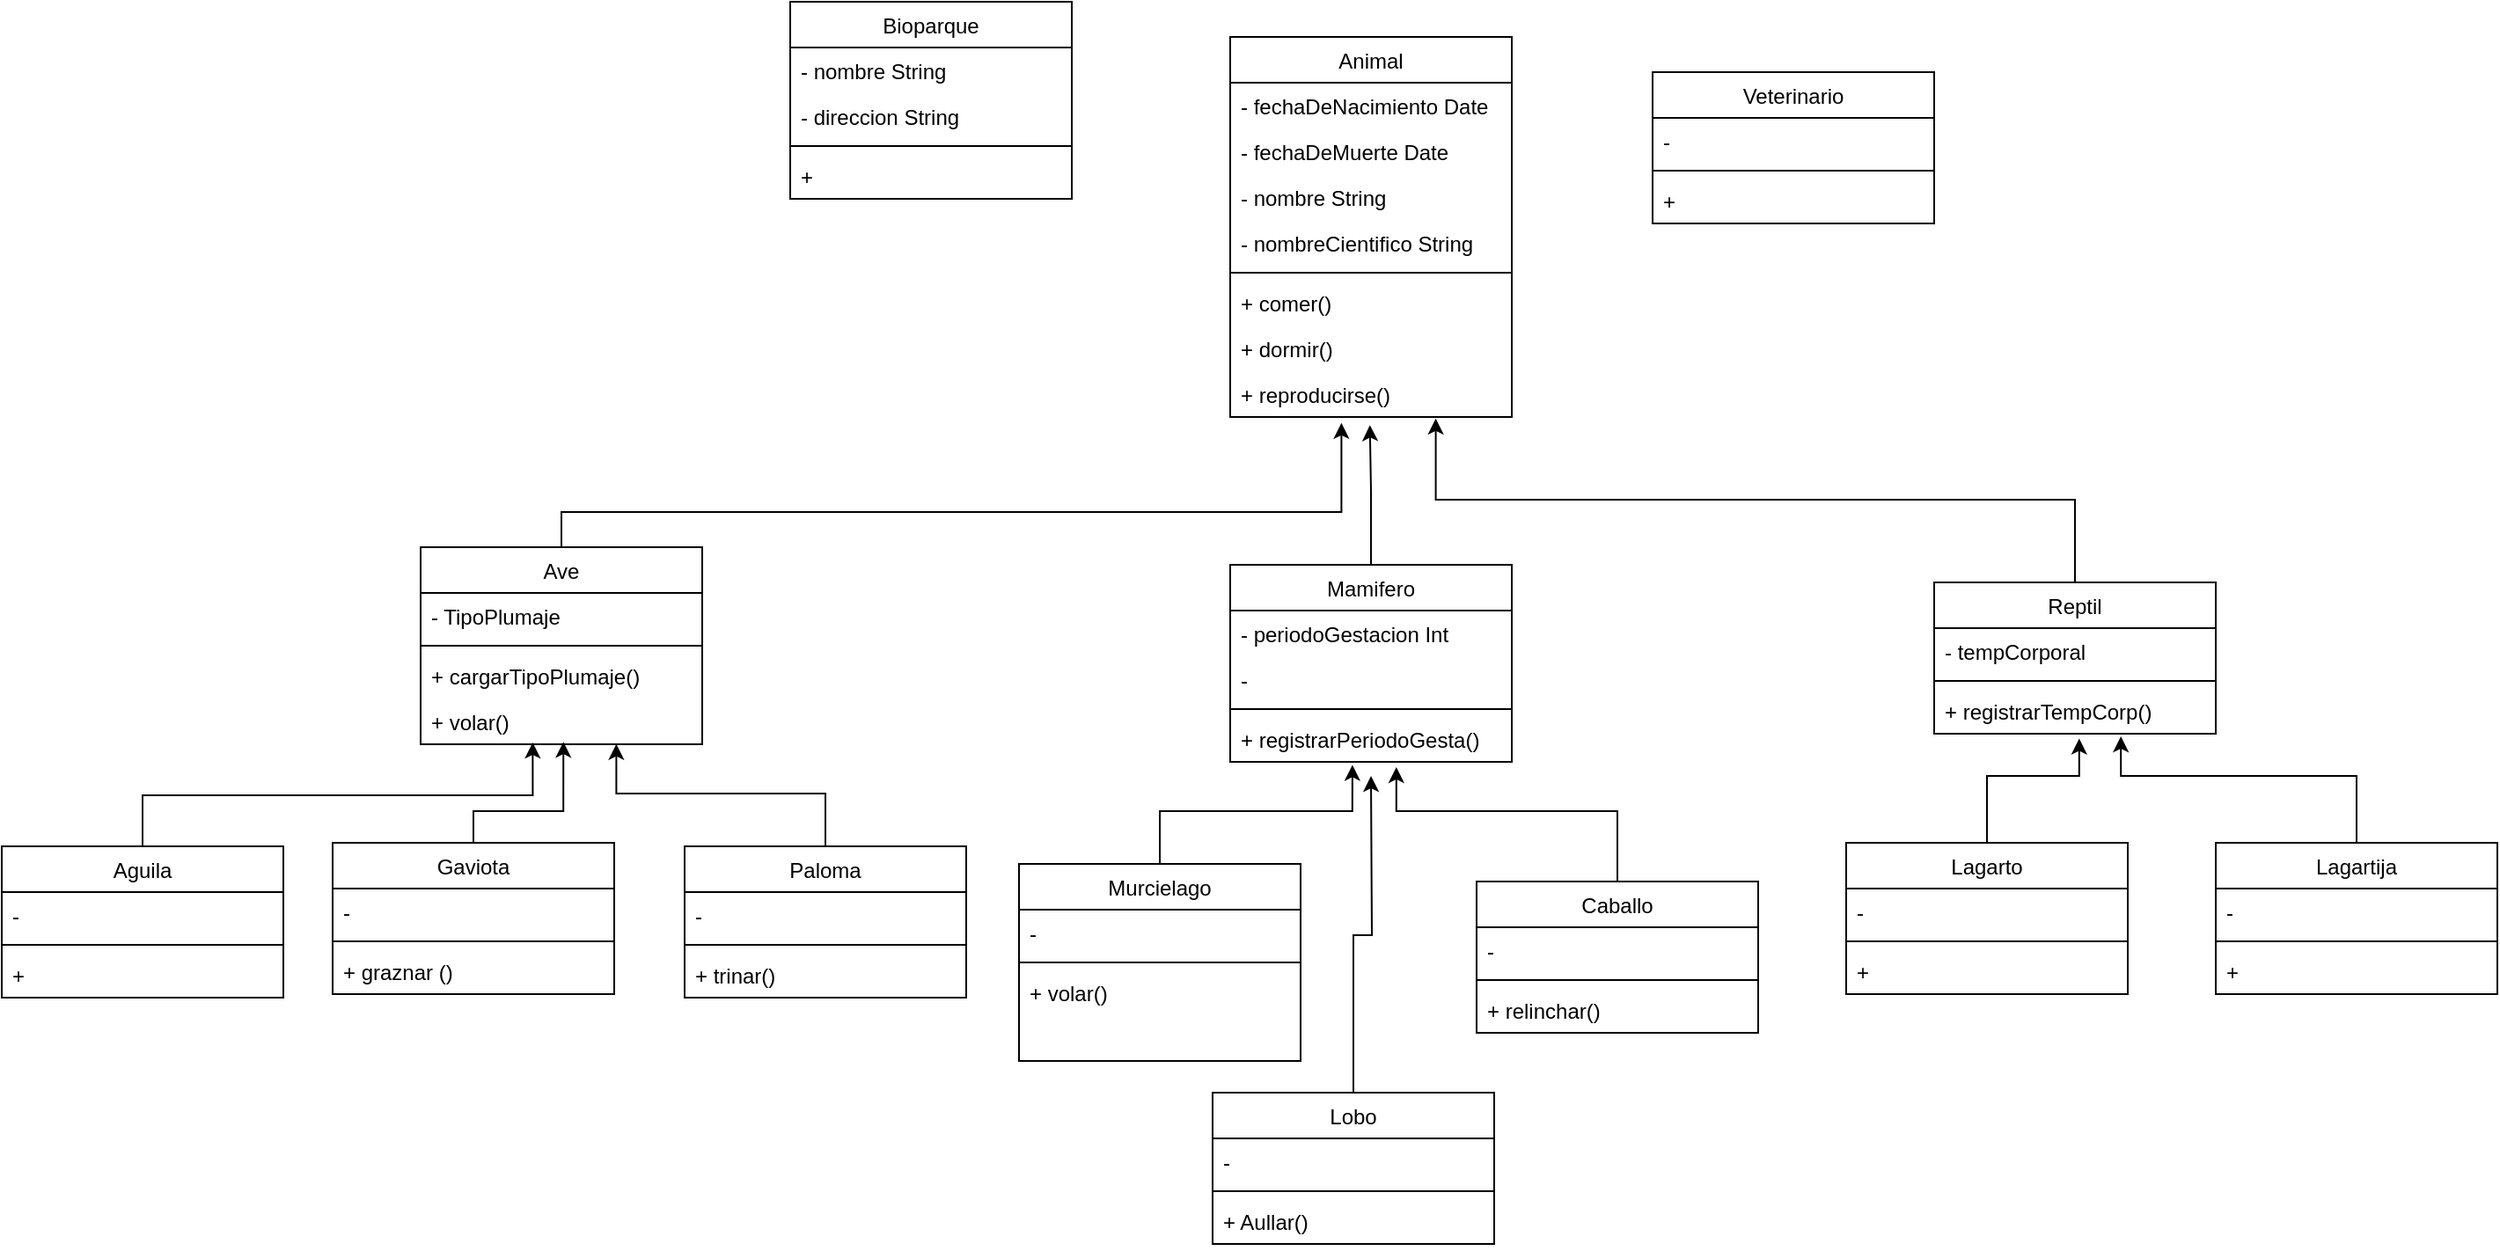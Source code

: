 <mxfile version="22.0.8" type="device">
  <diagram id="C5RBs43oDa-KdzZeNtuy" name="Page-1">
    <mxGraphModel dx="2192" dy="1875" grid="1" gridSize="10" guides="1" tooltips="1" connect="1" arrows="1" fold="1" page="1" pageScale="1" pageWidth="827" pageHeight="1169" math="0" shadow="0">
      <root>
        <mxCell id="WIyWlLk6GJQsqaUBKTNV-0" />
        <mxCell id="WIyWlLk6GJQsqaUBKTNV-1" parent="WIyWlLk6GJQsqaUBKTNV-0" />
        <mxCell id="fZfFnnlC2KcVNEnaW2aD-0" value="Animal" style="swimlane;fontStyle=0;align=center;verticalAlign=top;childLayout=stackLayout;horizontal=1;startSize=26;horizontalStack=0;resizeParent=1;resizeLast=0;collapsible=1;marginBottom=0;rounded=0;shadow=0;strokeWidth=1;" parent="WIyWlLk6GJQsqaUBKTNV-1" vertex="1">
          <mxGeometry x="370" y="-410" width="160" height="216" as="geometry">
            <mxRectangle x="340" y="380" width="170" height="26" as="alternateBounds" />
          </mxGeometry>
        </mxCell>
        <mxCell id="fZfFnnlC2KcVNEnaW2aD-1" value="- fechaDeNacimiento Date" style="text;align=left;verticalAlign=top;spacingLeft=4;spacingRight=4;overflow=hidden;rotatable=0;points=[[0,0.5],[1,0.5]];portConstraint=eastwest;" parent="fZfFnnlC2KcVNEnaW2aD-0" vertex="1">
          <mxGeometry y="26" width="160" height="26" as="geometry" />
        </mxCell>
        <mxCell id="fZfFnnlC2KcVNEnaW2aD-47" value="- fechaDeMuerte Date" style="text;align=left;verticalAlign=top;spacingLeft=4;spacingRight=4;overflow=hidden;rotatable=0;points=[[0,0.5],[1,0.5]];portConstraint=eastwest;" parent="fZfFnnlC2KcVNEnaW2aD-0" vertex="1">
          <mxGeometry y="52" width="160" height="26" as="geometry" />
        </mxCell>
        <mxCell id="fZfFnnlC2KcVNEnaW2aD-49" value="- nombre String" style="text;align=left;verticalAlign=top;spacingLeft=4;spacingRight=4;overflow=hidden;rotatable=0;points=[[0,0.5],[1,0.5]];portConstraint=eastwest;" parent="fZfFnnlC2KcVNEnaW2aD-0" vertex="1">
          <mxGeometry y="78" width="160" height="26" as="geometry" />
        </mxCell>
        <mxCell id="fZfFnnlC2KcVNEnaW2aD-18" value="- nombreCientifico String" style="text;align=left;verticalAlign=top;spacingLeft=4;spacingRight=4;overflow=hidden;rotatable=0;points=[[0,0.5],[1,0.5]];portConstraint=eastwest;" parent="fZfFnnlC2KcVNEnaW2aD-0" vertex="1">
          <mxGeometry y="104" width="160" height="26" as="geometry" />
        </mxCell>
        <mxCell id="fZfFnnlC2KcVNEnaW2aD-2" value="" style="line;html=1;strokeWidth=1;align=left;verticalAlign=middle;spacingTop=-1;spacingLeft=3;spacingRight=3;rotatable=0;labelPosition=right;points=[];portConstraint=eastwest;" parent="fZfFnnlC2KcVNEnaW2aD-0" vertex="1">
          <mxGeometry y="130" width="160" height="8" as="geometry" />
        </mxCell>
        <mxCell id="fZfFnnlC2KcVNEnaW2aD-62" value="+ comer()" style="text;align=left;verticalAlign=top;spacingLeft=4;spacingRight=4;overflow=hidden;rotatable=0;points=[[0,0.5],[1,0.5]];portConstraint=eastwest;" parent="fZfFnnlC2KcVNEnaW2aD-0" vertex="1">
          <mxGeometry y="138" width="160" height="26" as="geometry" />
        </mxCell>
        <mxCell id="fZfFnnlC2KcVNEnaW2aD-63" value="+ dormir()" style="text;align=left;verticalAlign=top;spacingLeft=4;spacingRight=4;overflow=hidden;rotatable=0;points=[[0,0.5],[1,0.5]];portConstraint=eastwest;" parent="fZfFnnlC2KcVNEnaW2aD-0" vertex="1">
          <mxGeometry y="164" width="160" height="26" as="geometry" />
        </mxCell>
        <mxCell id="fZfFnnlC2KcVNEnaW2aD-3" value="+ reproducirse()" style="text;align=left;verticalAlign=top;spacingLeft=4;spacingRight=4;overflow=hidden;rotatable=0;points=[[0,0.5],[1,0.5]];portConstraint=eastwest;" parent="fZfFnnlC2KcVNEnaW2aD-0" vertex="1">
          <mxGeometry y="190" width="160" height="26" as="geometry" />
        </mxCell>
        <mxCell id="fZfFnnlC2KcVNEnaW2aD-4" value="Bioparque" style="swimlane;fontStyle=0;align=center;verticalAlign=top;childLayout=stackLayout;horizontal=1;startSize=26;horizontalStack=0;resizeParent=1;resizeLast=0;collapsible=1;marginBottom=0;rounded=0;shadow=0;strokeWidth=1;" parent="WIyWlLk6GJQsqaUBKTNV-1" vertex="1">
          <mxGeometry x="120" y="-430" width="160" height="112" as="geometry">
            <mxRectangle x="340" y="380" width="170" height="26" as="alternateBounds" />
          </mxGeometry>
        </mxCell>
        <mxCell id="fZfFnnlC2KcVNEnaW2aD-5" value="- nombre String" style="text;align=left;verticalAlign=top;spacingLeft=4;spacingRight=4;overflow=hidden;rotatable=0;points=[[0,0.5],[1,0.5]];portConstraint=eastwest;" parent="fZfFnnlC2KcVNEnaW2aD-4" vertex="1">
          <mxGeometry y="26" width="160" height="26" as="geometry" />
        </mxCell>
        <mxCell id="fZfFnnlC2KcVNEnaW2aD-8" value="- direccion String" style="text;align=left;verticalAlign=top;spacingLeft=4;spacingRight=4;overflow=hidden;rotatable=0;points=[[0,0.5],[1,0.5]];portConstraint=eastwest;" parent="fZfFnnlC2KcVNEnaW2aD-4" vertex="1">
          <mxGeometry y="52" width="160" height="26" as="geometry" />
        </mxCell>
        <mxCell id="fZfFnnlC2KcVNEnaW2aD-6" value="" style="line;html=1;strokeWidth=1;align=left;verticalAlign=middle;spacingTop=-1;spacingLeft=3;spacingRight=3;rotatable=0;labelPosition=right;points=[];portConstraint=eastwest;" parent="fZfFnnlC2KcVNEnaW2aD-4" vertex="1">
          <mxGeometry y="78" width="160" height="8" as="geometry" />
        </mxCell>
        <mxCell id="fZfFnnlC2KcVNEnaW2aD-7" value="+" style="text;align=left;verticalAlign=top;spacingLeft=4;spacingRight=4;overflow=hidden;rotatable=0;points=[[0,0.5],[1,0.5]];portConstraint=eastwest;" parent="fZfFnnlC2KcVNEnaW2aD-4" vertex="1">
          <mxGeometry y="86" width="160" height="26" as="geometry" />
        </mxCell>
        <mxCell id="fZfFnnlC2KcVNEnaW2aD-9" value="Veterinario" style="swimlane;fontStyle=0;align=center;verticalAlign=top;childLayout=stackLayout;horizontal=1;startSize=26;horizontalStack=0;resizeParent=1;resizeLast=0;collapsible=1;marginBottom=0;rounded=0;shadow=0;strokeWidth=1;" parent="WIyWlLk6GJQsqaUBKTNV-1" vertex="1">
          <mxGeometry x="610" y="-390" width="160" height="86" as="geometry">
            <mxRectangle x="340" y="380" width="170" height="26" as="alternateBounds" />
          </mxGeometry>
        </mxCell>
        <mxCell id="fZfFnnlC2KcVNEnaW2aD-10" value="- " style="text;align=left;verticalAlign=top;spacingLeft=4;spacingRight=4;overflow=hidden;rotatable=0;points=[[0,0.5],[1,0.5]];portConstraint=eastwest;" parent="fZfFnnlC2KcVNEnaW2aD-9" vertex="1">
          <mxGeometry y="26" width="160" height="26" as="geometry" />
        </mxCell>
        <mxCell id="fZfFnnlC2KcVNEnaW2aD-11" value="" style="line;html=1;strokeWidth=1;align=left;verticalAlign=middle;spacingTop=-1;spacingLeft=3;spacingRight=3;rotatable=0;labelPosition=right;points=[];portConstraint=eastwest;" parent="fZfFnnlC2KcVNEnaW2aD-9" vertex="1">
          <mxGeometry y="52" width="160" height="8" as="geometry" />
        </mxCell>
        <mxCell id="fZfFnnlC2KcVNEnaW2aD-12" value="+" style="text;align=left;verticalAlign=top;spacingLeft=4;spacingRight=4;overflow=hidden;rotatable=0;points=[[0,0.5],[1,0.5]];portConstraint=eastwest;" parent="fZfFnnlC2KcVNEnaW2aD-9" vertex="1">
          <mxGeometry y="60" width="160" height="26" as="geometry" />
        </mxCell>
        <mxCell id="yOmlrvZ1pYtqjDVZ9Gma-11" style="edgeStyle=orthogonalEdgeStyle;rounded=0;orthogonalLoop=1;jettySize=auto;html=1;entryX=0.507;entryY=0.947;entryDx=0;entryDy=0;entryPerimeter=0;" edge="1" parent="WIyWlLk6GJQsqaUBKTNV-1" source="fZfFnnlC2KcVNEnaW2aD-14" target="fZfFnnlC2KcVNEnaW2aD-42">
          <mxGeometry relative="1" as="geometry">
            <mxPoint x="-10" y="-20" as="targetPoint" />
            <Array as="points">
              <mxPoint x="-60" y="30" />
              <mxPoint x="-9" y="30" />
            </Array>
          </mxGeometry>
        </mxCell>
        <mxCell id="fZfFnnlC2KcVNEnaW2aD-14" value="Gaviota" style="swimlane;fontStyle=0;align=center;verticalAlign=top;childLayout=stackLayout;horizontal=1;startSize=26;horizontalStack=0;resizeParent=1;resizeLast=0;collapsible=1;marginBottom=0;rounded=0;shadow=0;strokeWidth=1;" parent="WIyWlLk6GJQsqaUBKTNV-1" vertex="1">
          <mxGeometry x="-140" y="48" width="160" height="86" as="geometry">
            <mxRectangle x="340" y="380" width="170" height="26" as="alternateBounds" />
          </mxGeometry>
        </mxCell>
        <mxCell id="fZfFnnlC2KcVNEnaW2aD-15" value="- " style="text;align=left;verticalAlign=top;spacingLeft=4;spacingRight=4;overflow=hidden;rotatable=0;points=[[0,0.5],[1,0.5]];portConstraint=eastwest;" parent="fZfFnnlC2KcVNEnaW2aD-14" vertex="1">
          <mxGeometry y="26" width="160" height="26" as="geometry" />
        </mxCell>
        <mxCell id="fZfFnnlC2KcVNEnaW2aD-16" value="" style="line;html=1;strokeWidth=1;align=left;verticalAlign=middle;spacingTop=-1;spacingLeft=3;spacingRight=3;rotatable=0;labelPosition=right;points=[];portConstraint=eastwest;" parent="fZfFnnlC2KcVNEnaW2aD-14" vertex="1">
          <mxGeometry y="52" width="160" height="8" as="geometry" />
        </mxCell>
        <mxCell id="fZfFnnlC2KcVNEnaW2aD-17" value="+ graznar ()" style="text;align=left;verticalAlign=top;spacingLeft=4;spacingRight=4;overflow=hidden;rotatable=0;points=[[0,0.5],[1,0.5]];portConstraint=eastwest;" parent="fZfFnnlC2KcVNEnaW2aD-14" vertex="1">
          <mxGeometry y="60" width="160" height="26" as="geometry" />
        </mxCell>
        <mxCell id="yOmlrvZ1pYtqjDVZ9Gma-12" style="edgeStyle=orthogonalEdgeStyle;rounded=0;orthogonalLoop=1;jettySize=auto;html=1;entryX=0.695;entryY=0.995;entryDx=0;entryDy=0;entryPerimeter=0;" edge="1" parent="WIyWlLk6GJQsqaUBKTNV-1" source="fZfFnnlC2KcVNEnaW2aD-19" target="fZfFnnlC2KcVNEnaW2aD-42">
          <mxGeometry relative="1" as="geometry">
            <mxPoint x="20" y="-30" as="targetPoint" />
            <Array as="points">
              <mxPoint x="140" y="20" />
              <mxPoint x="21" y="20" />
            </Array>
          </mxGeometry>
        </mxCell>
        <mxCell id="fZfFnnlC2KcVNEnaW2aD-19" value="Paloma" style="swimlane;fontStyle=0;align=center;verticalAlign=top;childLayout=stackLayout;horizontal=1;startSize=26;horizontalStack=0;resizeParent=1;resizeLast=0;collapsible=1;marginBottom=0;rounded=0;shadow=0;strokeWidth=1;" parent="WIyWlLk6GJQsqaUBKTNV-1" vertex="1">
          <mxGeometry x="60" y="50" width="160" height="86" as="geometry">
            <mxRectangle x="340" y="380" width="170" height="26" as="alternateBounds" />
          </mxGeometry>
        </mxCell>
        <mxCell id="fZfFnnlC2KcVNEnaW2aD-20" value="- " style="text;align=left;verticalAlign=top;spacingLeft=4;spacingRight=4;overflow=hidden;rotatable=0;points=[[0,0.5],[1,0.5]];portConstraint=eastwest;" parent="fZfFnnlC2KcVNEnaW2aD-19" vertex="1">
          <mxGeometry y="26" width="160" height="26" as="geometry" />
        </mxCell>
        <mxCell id="fZfFnnlC2KcVNEnaW2aD-21" value="" style="line;html=1;strokeWidth=1;align=left;verticalAlign=middle;spacingTop=-1;spacingLeft=3;spacingRight=3;rotatable=0;labelPosition=right;points=[];portConstraint=eastwest;" parent="fZfFnnlC2KcVNEnaW2aD-19" vertex="1">
          <mxGeometry y="52" width="160" height="8" as="geometry" />
        </mxCell>
        <mxCell id="fZfFnnlC2KcVNEnaW2aD-22" value="+ trinar()" style="text;align=left;verticalAlign=top;spacingLeft=4;spacingRight=4;overflow=hidden;rotatable=0;points=[[0,0.5],[1,0.5]];portConstraint=eastwest;" parent="fZfFnnlC2KcVNEnaW2aD-19" vertex="1">
          <mxGeometry y="60" width="160" height="26" as="geometry" />
        </mxCell>
        <mxCell id="fZfFnnlC2KcVNEnaW2aD-23" value="Caballo" style="swimlane;fontStyle=0;align=center;verticalAlign=top;childLayout=stackLayout;horizontal=1;startSize=26;horizontalStack=0;resizeParent=1;resizeLast=0;collapsible=1;marginBottom=0;rounded=0;shadow=0;strokeWidth=1;" parent="WIyWlLk6GJQsqaUBKTNV-1" vertex="1">
          <mxGeometry x="510" y="70" width="160" height="86" as="geometry">
            <mxRectangle x="340" y="380" width="170" height="26" as="alternateBounds" />
          </mxGeometry>
        </mxCell>
        <mxCell id="fZfFnnlC2KcVNEnaW2aD-24" value="- " style="text;align=left;verticalAlign=top;spacingLeft=4;spacingRight=4;overflow=hidden;rotatable=0;points=[[0,0.5],[1,0.5]];portConstraint=eastwest;" parent="fZfFnnlC2KcVNEnaW2aD-23" vertex="1">
          <mxGeometry y="26" width="160" height="26" as="geometry" />
        </mxCell>
        <mxCell id="fZfFnnlC2KcVNEnaW2aD-25" value="" style="line;html=1;strokeWidth=1;align=left;verticalAlign=middle;spacingTop=-1;spacingLeft=3;spacingRight=3;rotatable=0;labelPosition=right;points=[];portConstraint=eastwest;" parent="fZfFnnlC2KcVNEnaW2aD-23" vertex="1">
          <mxGeometry y="52" width="160" height="8" as="geometry" />
        </mxCell>
        <mxCell id="fZfFnnlC2KcVNEnaW2aD-26" value="+ relinchar()" style="text;align=left;verticalAlign=top;spacingLeft=4;spacingRight=4;overflow=hidden;rotatable=0;points=[[0,0.5],[1,0.5]];portConstraint=eastwest;" parent="fZfFnnlC2KcVNEnaW2aD-23" vertex="1">
          <mxGeometry y="60" width="160" height="26" as="geometry" />
        </mxCell>
        <mxCell id="fZfFnnlC2KcVNEnaW2aD-27" value="Murcielago" style="swimlane;fontStyle=0;align=center;verticalAlign=top;childLayout=stackLayout;horizontal=1;startSize=26;horizontalStack=0;resizeParent=1;resizeLast=0;collapsible=1;marginBottom=0;rounded=0;shadow=0;strokeWidth=1;" parent="WIyWlLk6GJQsqaUBKTNV-1" vertex="1">
          <mxGeometry x="250" y="60" width="160" height="112" as="geometry">
            <mxRectangle x="340" y="380" width="170" height="26" as="alternateBounds" />
          </mxGeometry>
        </mxCell>
        <mxCell id="fZfFnnlC2KcVNEnaW2aD-28" value="- " style="text;align=left;verticalAlign=top;spacingLeft=4;spacingRight=4;overflow=hidden;rotatable=0;points=[[0,0.5],[1,0.5]];portConstraint=eastwest;" parent="fZfFnnlC2KcVNEnaW2aD-27" vertex="1">
          <mxGeometry y="26" width="160" height="26" as="geometry" />
        </mxCell>
        <mxCell id="fZfFnnlC2KcVNEnaW2aD-29" value="" style="line;html=1;strokeWidth=1;align=left;verticalAlign=middle;spacingTop=-1;spacingLeft=3;spacingRight=3;rotatable=0;labelPosition=right;points=[];portConstraint=eastwest;" parent="fZfFnnlC2KcVNEnaW2aD-27" vertex="1">
          <mxGeometry y="52" width="160" height="8" as="geometry" />
        </mxCell>
        <mxCell id="yOmlrvZ1pYtqjDVZ9Gma-16" value="+ volar()" style="text;align=left;verticalAlign=top;spacingLeft=4;spacingRight=4;overflow=hidden;rotatable=0;points=[[0,0.5],[1,0.5]];portConstraint=eastwest;" vertex="1" parent="fZfFnnlC2KcVNEnaW2aD-27">
          <mxGeometry y="60" width="160" height="26" as="geometry" />
        </mxCell>
        <mxCell id="fZfFnnlC2KcVNEnaW2aD-31" value="Aguila" style="swimlane;fontStyle=0;align=center;verticalAlign=top;childLayout=stackLayout;horizontal=1;startSize=26;horizontalStack=0;resizeParent=1;resizeLast=0;collapsible=1;marginBottom=0;rounded=0;shadow=0;strokeWidth=1;" parent="WIyWlLk6GJQsqaUBKTNV-1" vertex="1">
          <mxGeometry x="-328" y="50" width="160" height="86" as="geometry">
            <mxRectangle x="340" y="380" width="170" height="26" as="alternateBounds" />
          </mxGeometry>
        </mxCell>
        <mxCell id="fZfFnnlC2KcVNEnaW2aD-32" value="- " style="text;align=left;verticalAlign=top;spacingLeft=4;spacingRight=4;overflow=hidden;rotatable=0;points=[[0,0.5],[1,0.5]];portConstraint=eastwest;" parent="fZfFnnlC2KcVNEnaW2aD-31" vertex="1">
          <mxGeometry y="26" width="160" height="26" as="geometry" />
        </mxCell>
        <mxCell id="fZfFnnlC2KcVNEnaW2aD-33" value="" style="line;html=1;strokeWidth=1;align=left;verticalAlign=middle;spacingTop=-1;spacingLeft=3;spacingRight=3;rotatable=0;labelPosition=right;points=[];portConstraint=eastwest;" parent="fZfFnnlC2KcVNEnaW2aD-31" vertex="1">
          <mxGeometry y="52" width="160" height="8" as="geometry" />
        </mxCell>
        <mxCell id="fZfFnnlC2KcVNEnaW2aD-34" value="+" style="text;align=left;verticalAlign=top;spacingLeft=4;spacingRight=4;overflow=hidden;rotatable=0;points=[[0,0.5],[1,0.5]];portConstraint=eastwest;" parent="fZfFnnlC2KcVNEnaW2aD-31" vertex="1">
          <mxGeometry y="60" width="160" height="26" as="geometry" />
        </mxCell>
        <mxCell id="fZfFnnlC2KcVNEnaW2aD-35" value="Mamifero" style="swimlane;fontStyle=0;align=center;verticalAlign=top;childLayout=stackLayout;horizontal=1;startSize=26;horizontalStack=0;resizeParent=1;resizeLast=0;collapsible=1;marginBottom=0;rounded=0;shadow=0;strokeWidth=1;" parent="WIyWlLk6GJQsqaUBKTNV-1" vertex="1">
          <mxGeometry x="370" y="-110" width="160" height="112" as="geometry">
            <mxRectangle x="340" y="380" width="170" height="26" as="alternateBounds" />
          </mxGeometry>
        </mxCell>
        <mxCell id="yOmlrvZ1pYtqjDVZ9Gma-1" value="- periodoGestacion Int" style="text;align=left;verticalAlign=top;spacingLeft=4;spacingRight=4;overflow=hidden;rotatable=0;points=[[0,0.5],[1,0.5]];portConstraint=eastwest;" vertex="1" parent="fZfFnnlC2KcVNEnaW2aD-35">
          <mxGeometry y="26" width="160" height="26" as="geometry" />
        </mxCell>
        <mxCell id="fZfFnnlC2KcVNEnaW2aD-36" value="- " style="text;align=left;verticalAlign=top;spacingLeft=4;spacingRight=4;overflow=hidden;rotatable=0;points=[[0,0.5],[1,0.5]];portConstraint=eastwest;" parent="fZfFnnlC2KcVNEnaW2aD-35" vertex="1">
          <mxGeometry y="52" width="160" height="26" as="geometry" />
        </mxCell>
        <mxCell id="fZfFnnlC2KcVNEnaW2aD-37" value="" style="line;html=1;strokeWidth=1;align=left;verticalAlign=middle;spacingTop=-1;spacingLeft=3;spacingRight=3;rotatable=0;labelPosition=right;points=[];portConstraint=eastwest;" parent="fZfFnnlC2KcVNEnaW2aD-35" vertex="1">
          <mxGeometry y="78" width="160" height="8" as="geometry" />
        </mxCell>
        <mxCell id="fZfFnnlC2KcVNEnaW2aD-38" value="+ registrarPeriodoGesta()" style="text;align=left;verticalAlign=top;spacingLeft=4;spacingRight=4;overflow=hidden;rotatable=0;points=[[0,0.5],[1,0.5]];portConstraint=eastwest;" parent="fZfFnnlC2KcVNEnaW2aD-35" vertex="1">
          <mxGeometry y="86" width="160" height="26" as="geometry" />
        </mxCell>
        <mxCell id="fZfFnnlC2KcVNEnaW2aD-39" value="Ave" style="swimlane;fontStyle=0;align=center;verticalAlign=top;childLayout=stackLayout;horizontal=1;startSize=26;horizontalStack=0;resizeParent=1;resizeLast=0;collapsible=1;marginBottom=0;rounded=0;shadow=0;strokeWidth=1;" parent="WIyWlLk6GJQsqaUBKTNV-1" vertex="1">
          <mxGeometry x="-90" y="-120" width="160" height="112" as="geometry">
            <mxRectangle x="340" y="380" width="170" height="26" as="alternateBounds" />
          </mxGeometry>
        </mxCell>
        <mxCell id="fZfFnnlC2KcVNEnaW2aD-40" value="- TipoPlumaje" style="text;align=left;verticalAlign=top;spacingLeft=4;spacingRight=4;overflow=hidden;rotatable=0;points=[[0,0.5],[1,0.5]];portConstraint=eastwest;" parent="fZfFnnlC2KcVNEnaW2aD-39" vertex="1">
          <mxGeometry y="26" width="160" height="26" as="geometry" />
        </mxCell>
        <mxCell id="fZfFnnlC2KcVNEnaW2aD-41" value="" style="line;html=1;strokeWidth=1;align=left;verticalAlign=middle;spacingTop=-1;spacingLeft=3;spacingRight=3;rotatable=0;labelPosition=right;points=[];portConstraint=eastwest;" parent="fZfFnnlC2KcVNEnaW2aD-39" vertex="1">
          <mxGeometry y="52" width="160" height="8" as="geometry" />
        </mxCell>
        <mxCell id="yOmlrvZ1pYtqjDVZ9Gma-15" value="+ cargarTipoPlumaje()" style="text;align=left;verticalAlign=top;spacingLeft=4;spacingRight=4;overflow=hidden;rotatable=0;points=[[0,0.5],[1,0.5]];portConstraint=eastwest;" vertex="1" parent="fZfFnnlC2KcVNEnaW2aD-39">
          <mxGeometry y="60" width="160" height="26" as="geometry" />
        </mxCell>
        <mxCell id="fZfFnnlC2KcVNEnaW2aD-42" value="+ volar()" style="text;align=left;verticalAlign=top;spacingLeft=4;spacingRight=4;overflow=hidden;rotatable=0;points=[[0,0.5],[1,0.5]];portConstraint=eastwest;" parent="fZfFnnlC2KcVNEnaW2aD-39" vertex="1">
          <mxGeometry y="86" width="160" height="26" as="geometry" />
        </mxCell>
        <mxCell id="fZfFnnlC2KcVNEnaW2aD-43" value="Reptil" style="swimlane;fontStyle=0;align=center;verticalAlign=top;childLayout=stackLayout;horizontal=1;startSize=26;horizontalStack=0;resizeParent=1;resizeLast=0;collapsible=1;marginBottom=0;rounded=0;shadow=0;strokeWidth=1;" parent="WIyWlLk6GJQsqaUBKTNV-1" vertex="1">
          <mxGeometry x="770" y="-100" width="160" height="86" as="geometry">
            <mxRectangle x="340" y="380" width="170" height="26" as="alternateBounds" />
          </mxGeometry>
        </mxCell>
        <mxCell id="fZfFnnlC2KcVNEnaW2aD-44" value="- tempCorporal" style="text;align=left;verticalAlign=top;spacingLeft=4;spacingRight=4;overflow=hidden;rotatable=0;points=[[0,0.5],[1,0.5]];portConstraint=eastwest;" parent="fZfFnnlC2KcVNEnaW2aD-43" vertex="1">
          <mxGeometry y="26" width="160" height="26" as="geometry" />
        </mxCell>
        <mxCell id="fZfFnnlC2KcVNEnaW2aD-45" value="" style="line;html=1;strokeWidth=1;align=left;verticalAlign=middle;spacingTop=-1;spacingLeft=3;spacingRight=3;rotatable=0;labelPosition=right;points=[];portConstraint=eastwest;" parent="fZfFnnlC2KcVNEnaW2aD-43" vertex="1">
          <mxGeometry y="52" width="160" height="8" as="geometry" />
        </mxCell>
        <mxCell id="fZfFnnlC2KcVNEnaW2aD-46" value="+ registrarTempCorp()" style="text;align=left;verticalAlign=top;spacingLeft=4;spacingRight=4;overflow=hidden;rotatable=0;points=[[0,0.5],[1,0.5]];portConstraint=eastwest;" parent="fZfFnnlC2KcVNEnaW2aD-43" vertex="1">
          <mxGeometry y="60" width="160" height="26" as="geometry" />
        </mxCell>
        <mxCell id="yOmlrvZ1pYtqjDVZ9Gma-6" style="edgeStyle=orthogonalEdgeStyle;rounded=0;orthogonalLoop=1;jettySize=auto;html=1;" edge="1" parent="WIyWlLk6GJQsqaUBKTNV-1" source="fZfFnnlC2KcVNEnaW2aD-50">
          <mxGeometry relative="1" as="geometry">
            <mxPoint x="450" y="10" as="targetPoint" />
          </mxGeometry>
        </mxCell>
        <mxCell id="fZfFnnlC2KcVNEnaW2aD-50" value="Lobo" style="swimlane;fontStyle=0;align=center;verticalAlign=top;childLayout=stackLayout;horizontal=1;startSize=26;horizontalStack=0;resizeParent=1;resizeLast=0;collapsible=1;marginBottom=0;rounded=0;shadow=0;strokeWidth=1;" parent="WIyWlLk6GJQsqaUBKTNV-1" vertex="1">
          <mxGeometry x="360" y="190" width="160" height="86" as="geometry">
            <mxRectangle x="340" y="380" width="170" height="26" as="alternateBounds" />
          </mxGeometry>
        </mxCell>
        <mxCell id="fZfFnnlC2KcVNEnaW2aD-51" value="- " style="text;align=left;verticalAlign=top;spacingLeft=4;spacingRight=4;overflow=hidden;rotatable=0;points=[[0,0.5],[1,0.5]];portConstraint=eastwest;" parent="fZfFnnlC2KcVNEnaW2aD-50" vertex="1">
          <mxGeometry y="26" width="160" height="26" as="geometry" />
        </mxCell>
        <mxCell id="fZfFnnlC2KcVNEnaW2aD-52" value="" style="line;html=1;strokeWidth=1;align=left;verticalAlign=middle;spacingTop=-1;spacingLeft=3;spacingRight=3;rotatable=0;labelPosition=right;points=[];portConstraint=eastwest;" parent="fZfFnnlC2KcVNEnaW2aD-50" vertex="1">
          <mxGeometry y="52" width="160" height="8" as="geometry" />
        </mxCell>
        <mxCell id="fZfFnnlC2KcVNEnaW2aD-53" value="+ Aullar()" style="text;align=left;verticalAlign=top;spacingLeft=4;spacingRight=4;overflow=hidden;rotatable=0;points=[[0,0.5],[1,0.5]];portConstraint=eastwest;" parent="fZfFnnlC2KcVNEnaW2aD-50" vertex="1">
          <mxGeometry y="60" width="160" height="26" as="geometry" />
        </mxCell>
        <mxCell id="fZfFnnlC2KcVNEnaW2aD-54" value="Lagarto" style="swimlane;fontStyle=0;align=center;verticalAlign=top;childLayout=stackLayout;horizontal=1;startSize=26;horizontalStack=0;resizeParent=1;resizeLast=0;collapsible=1;marginBottom=0;rounded=0;shadow=0;strokeWidth=1;" parent="WIyWlLk6GJQsqaUBKTNV-1" vertex="1">
          <mxGeometry x="720" y="48" width="160" height="86" as="geometry">
            <mxRectangle x="340" y="380" width="170" height="26" as="alternateBounds" />
          </mxGeometry>
        </mxCell>
        <mxCell id="fZfFnnlC2KcVNEnaW2aD-55" value="- " style="text;align=left;verticalAlign=top;spacingLeft=4;spacingRight=4;overflow=hidden;rotatable=0;points=[[0,0.5],[1,0.5]];portConstraint=eastwest;" parent="fZfFnnlC2KcVNEnaW2aD-54" vertex="1">
          <mxGeometry y="26" width="160" height="26" as="geometry" />
        </mxCell>
        <mxCell id="fZfFnnlC2KcVNEnaW2aD-56" value="" style="line;html=1;strokeWidth=1;align=left;verticalAlign=middle;spacingTop=-1;spacingLeft=3;spacingRight=3;rotatable=0;labelPosition=right;points=[];portConstraint=eastwest;" parent="fZfFnnlC2KcVNEnaW2aD-54" vertex="1">
          <mxGeometry y="52" width="160" height="8" as="geometry" />
        </mxCell>
        <mxCell id="fZfFnnlC2KcVNEnaW2aD-57" value="+" style="text;align=left;verticalAlign=top;spacingLeft=4;spacingRight=4;overflow=hidden;rotatable=0;points=[[0,0.5],[1,0.5]];portConstraint=eastwest;" parent="fZfFnnlC2KcVNEnaW2aD-54" vertex="1">
          <mxGeometry y="60" width="160" height="26" as="geometry" />
        </mxCell>
        <mxCell id="fZfFnnlC2KcVNEnaW2aD-58" value="Lagartija" style="swimlane;fontStyle=0;align=center;verticalAlign=top;childLayout=stackLayout;horizontal=1;startSize=26;horizontalStack=0;resizeParent=1;resizeLast=0;collapsible=1;marginBottom=0;rounded=0;shadow=0;strokeWidth=1;" parent="WIyWlLk6GJQsqaUBKTNV-1" vertex="1">
          <mxGeometry x="930" y="48" width="160" height="86" as="geometry">
            <mxRectangle x="340" y="380" width="170" height="26" as="alternateBounds" />
          </mxGeometry>
        </mxCell>
        <mxCell id="fZfFnnlC2KcVNEnaW2aD-59" value="- " style="text;align=left;verticalAlign=top;spacingLeft=4;spacingRight=4;overflow=hidden;rotatable=0;points=[[0,0.5],[1,0.5]];portConstraint=eastwest;" parent="fZfFnnlC2KcVNEnaW2aD-58" vertex="1">
          <mxGeometry y="26" width="160" height="26" as="geometry" />
        </mxCell>
        <mxCell id="fZfFnnlC2KcVNEnaW2aD-60" value="" style="line;html=1;strokeWidth=1;align=left;verticalAlign=middle;spacingTop=-1;spacingLeft=3;spacingRight=3;rotatable=0;labelPosition=right;points=[];portConstraint=eastwest;" parent="fZfFnnlC2KcVNEnaW2aD-58" vertex="1">
          <mxGeometry y="52" width="160" height="8" as="geometry" />
        </mxCell>
        <mxCell id="fZfFnnlC2KcVNEnaW2aD-61" value="+" style="text;align=left;verticalAlign=top;spacingLeft=4;spacingRight=4;overflow=hidden;rotatable=0;points=[[0,0.5],[1,0.5]];portConstraint=eastwest;" parent="fZfFnnlC2KcVNEnaW2aD-58" vertex="1">
          <mxGeometry y="60" width="160" height="26" as="geometry" />
        </mxCell>
        <mxCell id="yOmlrvZ1pYtqjDVZ9Gma-2" style="edgeStyle=orthogonalEdgeStyle;rounded=0;orthogonalLoop=1;jettySize=auto;html=1;entryX=0.496;entryY=1.178;entryDx=0;entryDy=0;entryPerimeter=0;" edge="1" parent="WIyWlLk6GJQsqaUBKTNV-1" source="fZfFnnlC2KcVNEnaW2aD-35" target="fZfFnnlC2KcVNEnaW2aD-3">
          <mxGeometry relative="1" as="geometry">
            <Array as="points">
              <mxPoint x="450" y="-152" />
              <mxPoint x="449" y="-189" />
            </Array>
          </mxGeometry>
        </mxCell>
        <mxCell id="yOmlrvZ1pYtqjDVZ9Gma-4" style="edgeStyle=orthogonalEdgeStyle;rounded=0;orthogonalLoop=1;jettySize=auto;html=1;entryX=0.59;entryY=1.115;entryDx=0;entryDy=0;entryPerimeter=0;" edge="1" parent="WIyWlLk6GJQsqaUBKTNV-1" source="fZfFnnlC2KcVNEnaW2aD-23" target="fZfFnnlC2KcVNEnaW2aD-38">
          <mxGeometry relative="1" as="geometry">
            <Array as="points">
              <mxPoint x="590" y="30" />
              <mxPoint x="464" y="30" />
            </Array>
          </mxGeometry>
        </mxCell>
        <mxCell id="yOmlrvZ1pYtqjDVZ9Gma-5" style="edgeStyle=orthogonalEdgeStyle;rounded=0;orthogonalLoop=1;jettySize=auto;html=1;entryX=0.434;entryY=1.067;entryDx=0;entryDy=0;entryPerimeter=0;" edge="1" parent="WIyWlLk6GJQsqaUBKTNV-1" source="fZfFnnlC2KcVNEnaW2aD-27" target="fZfFnnlC2KcVNEnaW2aD-38">
          <mxGeometry relative="1" as="geometry">
            <Array as="points">
              <mxPoint x="330" y="30" />
              <mxPoint x="439" y="30" />
            </Array>
          </mxGeometry>
        </mxCell>
        <mxCell id="yOmlrvZ1pYtqjDVZ9Gma-7" style="edgeStyle=orthogonalEdgeStyle;rounded=0;orthogonalLoop=1;jettySize=auto;html=1;entryX=0.395;entryY=1.13;entryDx=0;entryDy=0;entryPerimeter=0;" edge="1" parent="WIyWlLk6GJQsqaUBKTNV-1" source="fZfFnnlC2KcVNEnaW2aD-39" target="fZfFnnlC2KcVNEnaW2aD-3">
          <mxGeometry relative="1" as="geometry">
            <Array as="points">
              <mxPoint x="-10" y="-140" />
              <mxPoint x="433" y="-140" />
            </Array>
          </mxGeometry>
        </mxCell>
        <mxCell id="yOmlrvZ1pYtqjDVZ9Gma-8" style="edgeStyle=orthogonalEdgeStyle;rounded=0;orthogonalLoop=1;jettySize=auto;html=1;entryX=0.73;entryY=1.034;entryDx=0;entryDy=0;entryPerimeter=0;" edge="1" parent="WIyWlLk6GJQsqaUBKTNV-1" source="fZfFnnlC2KcVNEnaW2aD-43" target="fZfFnnlC2KcVNEnaW2aD-3">
          <mxGeometry relative="1" as="geometry" />
        </mxCell>
        <mxCell id="yOmlrvZ1pYtqjDVZ9Gma-10" style="edgeStyle=orthogonalEdgeStyle;rounded=0;orthogonalLoop=1;jettySize=auto;html=1;entryX=0.398;entryY=0.962;entryDx=0;entryDy=0;entryPerimeter=0;" edge="1" parent="WIyWlLk6GJQsqaUBKTNV-1" source="fZfFnnlC2KcVNEnaW2aD-31" target="fZfFnnlC2KcVNEnaW2aD-42">
          <mxGeometry relative="1" as="geometry" />
        </mxCell>
        <mxCell id="yOmlrvZ1pYtqjDVZ9Gma-13" style="edgeStyle=orthogonalEdgeStyle;rounded=0;orthogonalLoop=1;jettySize=auto;html=1;entryX=0.515;entryY=1.106;entryDx=0;entryDy=0;entryPerimeter=0;" edge="1" parent="WIyWlLk6GJQsqaUBKTNV-1" source="fZfFnnlC2KcVNEnaW2aD-54" target="fZfFnnlC2KcVNEnaW2aD-46">
          <mxGeometry relative="1" as="geometry">
            <Array as="points">
              <mxPoint x="800" y="10" />
              <mxPoint x="852" y="10" />
            </Array>
          </mxGeometry>
        </mxCell>
        <mxCell id="yOmlrvZ1pYtqjDVZ9Gma-14" style="edgeStyle=orthogonalEdgeStyle;rounded=0;orthogonalLoop=1;jettySize=auto;html=1;entryX=0.663;entryY=1.058;entryDx=0;entryDy=0;entryPerimeter=0;" edge="1" parent="WIyWlLk6GJQsqaUBKTNV-1" source="fZfFnnlC2KcVNEnaW2aD-58" target="fZfFnnlC2KcVNEnaW2aD-46">
          <mxGeometry relative="1" as="geometry">
            <Array as="points">
              <mxPoint x="1010" y="10" />
              <mxPoint x="876" y="10" />
            </Array>
          </mxGeometry>
        </mxCell>
      </root>
    </mxGraphModel>
  </diagram>
</mxfile>
